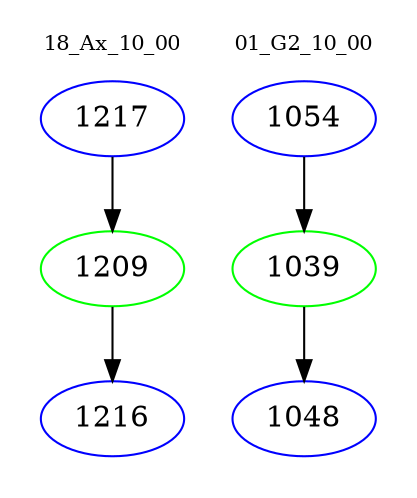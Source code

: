 digraph{
subgraph cluster_0 {
color = white
label = "18_Ax_10_00";
fontsize=10;
T0_1217 [label="1217", color="blue"]
T0_1217 -> T0_1209 [color="black"]
T0_1209 [label="1209", color="green"]
T0_1209 -> T0_1216 [color="black"]
T0_1216 [label="1216", color="blue"]
}
subgraph cluster_1 {
color = white
label = "01_G2_10_00";
fontsize=10;
T1_1054 [label="1054", color="blue"]
T1_1054 -> T1_1039 [color="black"]
T1_1039 [label="1039", color="green"]
T1_1039 -> T1_1048 [color="black"]
T1_1048 [label="1048", color="blue"]
}
}

